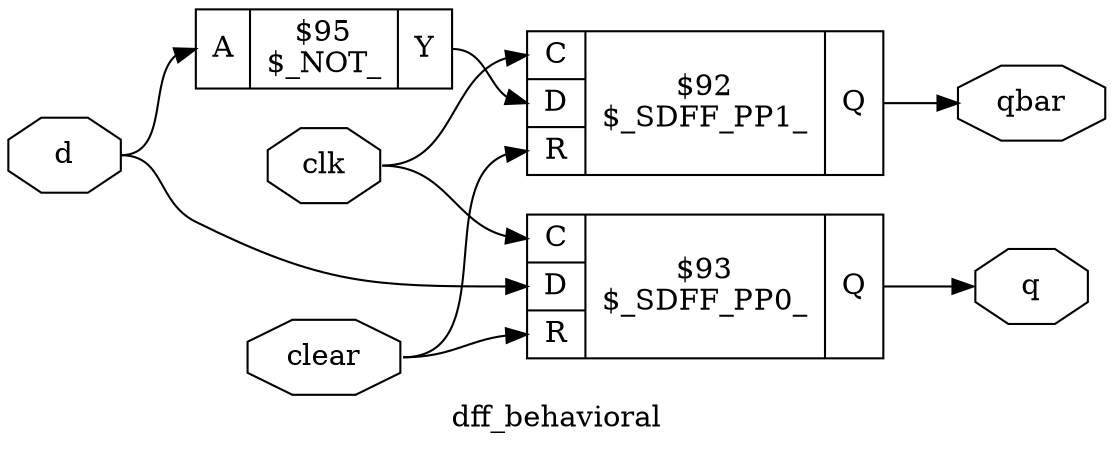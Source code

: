 digraph "dff_behavioral" {
label="dff_behavioral";
rankdir="LR";
remincross=true;
n2 [ shape=octagon, label="clear", color="black", fontcolor="black" ];
n3 [ shape=octagon, label="clk", color="black", fontcolor="black" ];
n4 [ shape=octagon, label="d", color="black", fontcolor="black" ];
n5 [ shape=octagon, label="q", color="black", fontcolor="black" ];
n6 [ shape=octagon, label="qbar", color="black", fontcolor="black" ];
c9 [ shape=record, label="{{<p7> A}|$95\n$_NOT_|{<p8> Y}}",  ];
c14 [ shape=record, label="{{<p10> C|<p11> D|<p12> R}|$92\n$_SDFF_PP1_|{<p13> Q}}",  ];
c15 [ shape=record, label="{{<p10> C|<p11> D|<p12> R}|$93\n$_SDFF_PP0_|{<p13> Q}}",  ];
c9:p8:e -> c14:p11:w [color="black", fontcolor="black", label=""];
n2:e -> c14:p12:w [color="black", fontcolor="black", label=""];
n2:e -> c15:p12:w [color="black", fontcolor="black", label=""];
n3:e -> c14:p10:w [color="black", fontcolor="black", label=""];
n3:e -> c15:p10:w [color="black", fontcolor="black", label=""];
n4:e -> c15:p11:w [color="black", fontcolor="black", label=""];
n4:e -> c9:p7:w [color="black", fontcolor="black", label=""];
c15:p13:e -> n5:w [color="black", fontcolor="black", label=""];
c14:p13:e -> n6:w [color="black", fontcolor="black", label=""];
}
